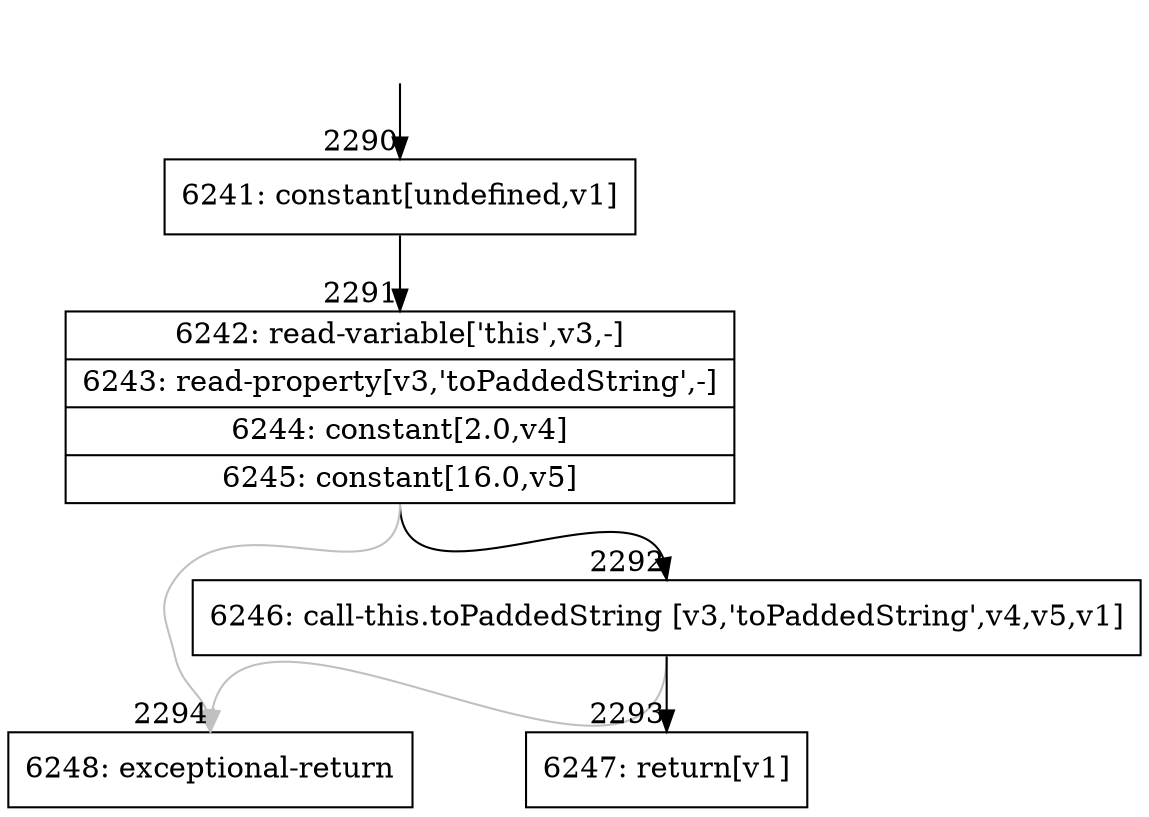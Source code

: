 digraph {
rankdir="TD"
BB_entry206[shape=none,label=""];
BB_entry206 -> BB2290 [tailport=s, headport=n, headlabel="    2290"]
BB2290 [shape=record label="{6241: constant[undefined,v1]}" ] 
BB2290 -> BB2291 [tailport=s, headport=n, headlabel="      2291"]
BB2291 [shape=record label="{6242: read-variable['this',v3,-]|6243: read-property[v3,'toPaddedString',-]|6244: constant[2.0,v4]|6245: constant[16.0,v5]}" ] 
BB2291 -> BB2292 [tailport=s, headport=n, headlabel="      2292"]
BB2291 -> BB2294 [tailport=s, headport=n, color=gray, headlabel="      2294"]
BB2292 [shape=record label="{6246: call-this.toPaddedString [v3,'toPaddedString',v4,v5,v1]}" ] 
BB2292 -> BB2293 [tailport=s, headport=n, headlabel="      2293"]
BB2292 -> BB2294 [tailport=s, headport=n, color=gray]
BB2293 [shape=record label="{6247: return[v1]}" ] 
BB2294 [shape=record label="{6248: exceptional-return}" ] 
//#$~ 1542
}
